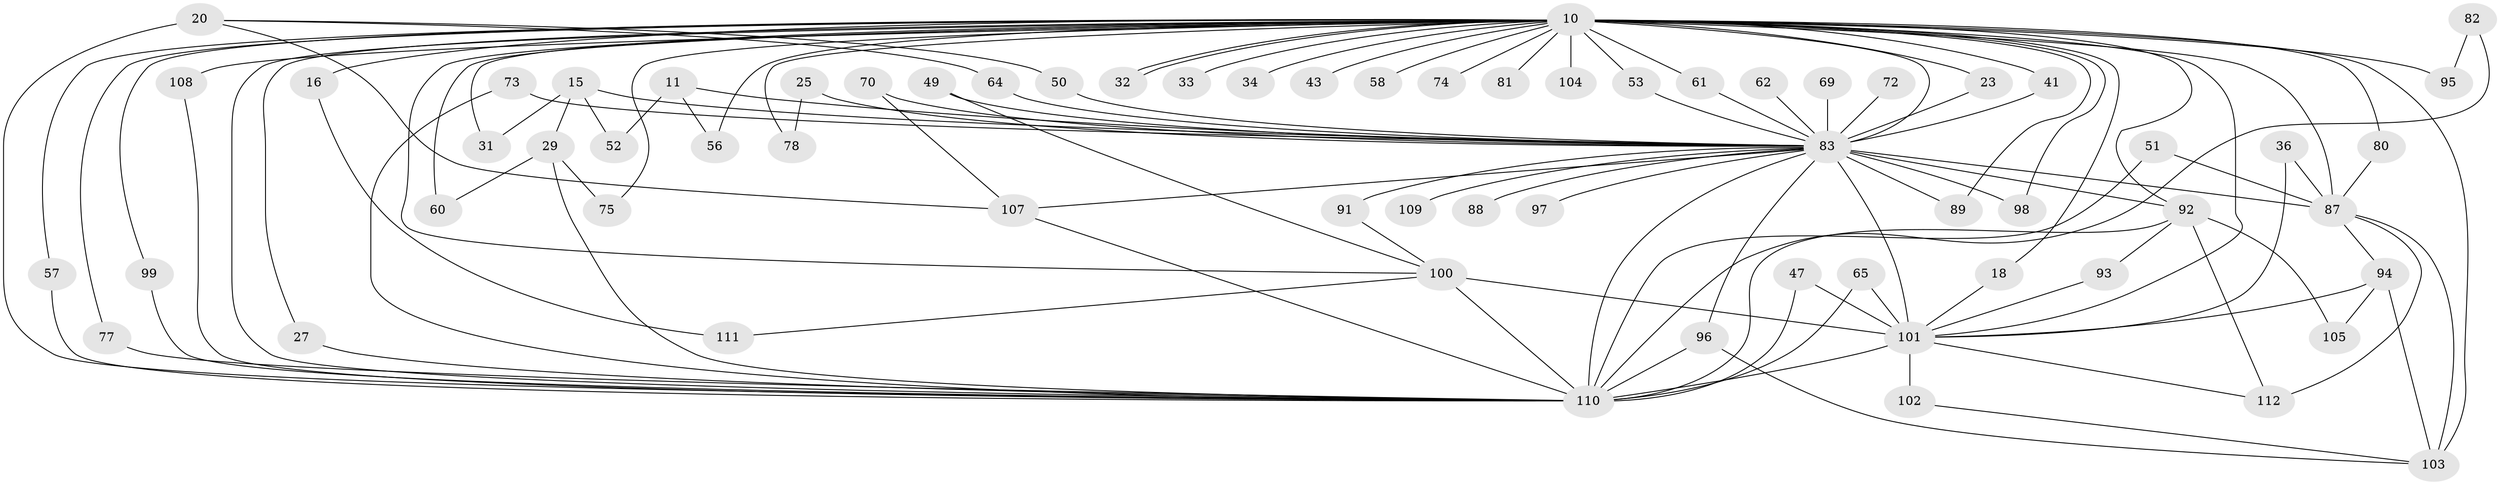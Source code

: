 // original degree distribution, {19: 0.017857142857142856, 15: 0.008928571428571428, 27: 0.008928571428571428, 23: 0.008928571428571428, 34: 0.008928571428571428, 21: 0.008928571428571428, 14: 0.008928571428571428, 20: 0.008928571428571428, 30: 0.008928571428571428, 4: 0.08928571428571429, 5: 0.044642857142857144, 3: 0.1875, 2: 0.5535714285714286, 6: 0.03571428571428571}
// Generated by graph-tools (version 1.1) at 2025/47/03/04/25 21:47:51]
// undirected, 67 vertices, 119 edges
graph export_dot {
graph [start="1"]
  node [color=gray90,style=filled];
  10 [super="+3+6"];
  11;
  15;
  16;
  18;
  20 [super="+12"];
  23;
  25;
  27;
  29;
  31;
  32;
  33;
  34;
  36;
  41;
  43;
  47;
  49;
  50;
  51;
  52;
  53;
  56;
  57;
  58;
  60;
  61;
  62;
  64;
  65;
  69;
  70 [super="+44"];
  72;
  73;
  74 [super="+35"];
  75;
  77;
  78;
  80;
  81;
  82;
  83 [super="+59+45+17+67+9"];
  87 [super="+54+55"];
  88;
  89 [super="+39"];
  91;
  92 [super="+42+86"];
  93;
  94 [super="+19+48"];
  95;
  96;
  97;
  98;
  99;
  100 [super="+21+79"];
  101 [super="+30+68+37+7"];
  102 [super="+71"];
  103 [super="+46"];
  104 [super="+38"];
  105;
  107 [super="+85+76"];
  108 [super="+106"];
  109;
  110 [super="+84+63+4"];
  111;
  112 [super="+90"];
  10 -- 16 [weight=2];
  10 -- 27;
  10 -- 31;
  10 -- 32;
  10 -- 32;
  10 -- 33 [weight=2];
  10 -- 41;
  10 -- 56;
  10 -- 57;
  10 -- 60;
  10 -- 61;
  10 -- 78;
  10 -- 81 [weight=2];
  10 -- 99;
  10 -- 108 [weight=2];
  10 -- 74 [weight=3];
  10 -- 75;
  10 -- 77;
  10 -- 80;
  10 -- 89 [weight=2];
  10 -- 95;
  10 -- 98;
  10 -- 43 [weight=2];
  10 -- 53;
  10 -- 34;
  10 -- 104 [weight=2];
  10 -- 18;
  10 -- 23;
  10 -- 58;
  10 -- 100;
  10 -- 101 [weight=9];
  10 -- 110 [weight=7];
  10 -- 92;
  10 -- 103;
  10 -- 87;
  10 -- 83 [weight=11];
  11 -- 52;
  11 -- 56;
  11 -- 83 [weight=2];
  15 -- 29;
  15 -- 31;
  15 -- 52;
  15 -- 83 [weight=2];
  16 -- 111;
  18 -- 101;
  20 -- 64;
  20 -- 50;
  20 -- 110 [weight=3];
  20 -- 107;
  23 -- 83;
  25 -- 78;
  25 -- 83 [weight=2];
  27 -- 110;
  29 -- 60;
  29 -- 75;
  29 -- 110;
  36 -- 101;
  36 -- 87;
  41 -- 83;
  47 -- 101;
  47 -- 110;
  49 -- 100;
  49 -- 83;
  50 -- 83;
  51 -- 110;
  51 -- 87;
  53 -- 83;
  57 -- 110;
  61 -- 83;
  62 -- 83;
  64 -- 83;
  65 -- 101;
  65 -- 110;
  69 -- 83 [weight=2];
  70 -- 83 [weight=3];
  70 -- 107;
  72 -- 83;
  73 -- 110;
  73 -- 83;
  77 -- 110;
  80 -- 87;
  82 -- 95;
  82 -- 110;
  83 -- 87 [weight=6];
  83 -- 110 [weight=9];
  83 -- 101 [weight=10];
  83 -- 88 [weight=2];
  83 -- 89;
  83 -- 91;
  83 -- 92;
  83 -- 96;
  83 -- 97;
  83 -- 98;
  83 -- 109 [weight=2];
  83 -- 107;
  87 -- 103;
  87 -- 112;
  87 -- 94;
  91 -- 100;
  92 -- 110 [weight=3];
  92 -- 105;
  92 -- 93;
  92 -- 112;
  93 -- 101;
  94 -- 105;
  94 -- 101 [weight=3];
  94 -- 103;
  96 -- 103;
  96 -- 110;
  99 -- 110;
  100 -- 111;
  100 -- 101 [weight=2];
  100 -- 110 [weight=2];
  101 -- 102 [weight=2];
  101 -- 110 [weight=4];
  101 -- 112;
  102 -- 103;
  107 -- 110;
  108 -- 110;
}
